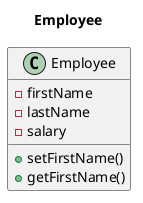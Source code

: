 @startuml
title Employee
class Employee{
    -firstName
    -lastName
    -salary
    +setFirstName()
    +getFirstName()
}
@enduml
